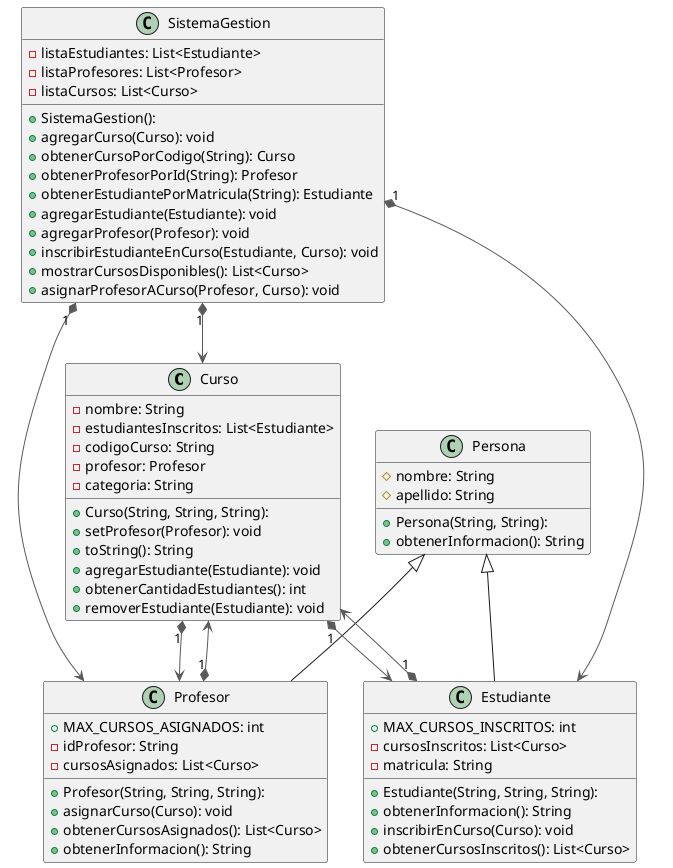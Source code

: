 @startuml



class Curso {
  + Curso(String, String, String):
  - nombre: String
  - estudiantesInscritos: List<Estudiante>
  - codigoCurso: String
  - profesor: Profesor
  - categoria: String
  + setProfesor(Profesor): void
  + toString(): String
  + agregarEstudiante(Estudiante): void
  + obtenerCantidadEstudiantes(): int
  + removerEstudiante(Estudiante): void
}
class Estudiante {
  + Estudiante(String, String, String):
  + MAX_CURSOS_INSCRITOS: int
  - cursosInscritos: List<Curso>
  - matricula: String
  + obtenerInformacion(): String
  + inscribirEnCurso(Curso): void
  + obtenerCursosInscritos(): List<Curso>
}
class Persona {
  + Persona(String, String):
  # nombre: String
  # apellido: String
  + obtenerInformacion(): String
}
class Profesor {
  + Profesor(String, String, String):
  + MAX_CURSOS_ASIGNADOS: int
  - idProfesor: String
  - cursosAsignados: List<Curso>
  + asignarCurso(Curso): void
  + obtenerCursosAsignados(): List<Curso>
  + obtenerInformacion(): String
}
class SistemaGestion {
  + SistemaGestion():
  - listaEstudiantes: List<Estudiante>
  - listaProfesores: List<Profesor>
  - listaCursos: List<Curso>
  + agregarCurso(Curso): void
  + obtenerCursoPorCodigo(String): Curso
  + obtenerProfesorPorId(String): Profesor
  + obtenerEstudiantePorMatricula(String): Estudiante
  + agregarEstudiante(Estudiante): void
  + agregarProfesor(Profesor): void
  + inscribirEstudianteEnCurso(Estudiante, Curso): void
  + mostrarCursosDisponibles(): List<Curso>
  + asignarProfesorACurso(Profesor, Curso): void
}

Persona <|-- Estudiante
Persona <|-- Profesor
Curso          "1" *-[#595959,plain]-> Estudiante
Curso          "1" *-[#595959,plain]->  Profesor
Estudiante     "1" *-[#595959,plain]->  Curso
Profesor       "1" *-[#595959,plain]->  Curso
SistemaGestion "1" *-[#595959,plain]->  Curso
SistemaGestion "1" *-[#595959,plain]->  Estudiante
SistemaGestion "1" *-[#595959,plain]->  Profesor
@enduml
